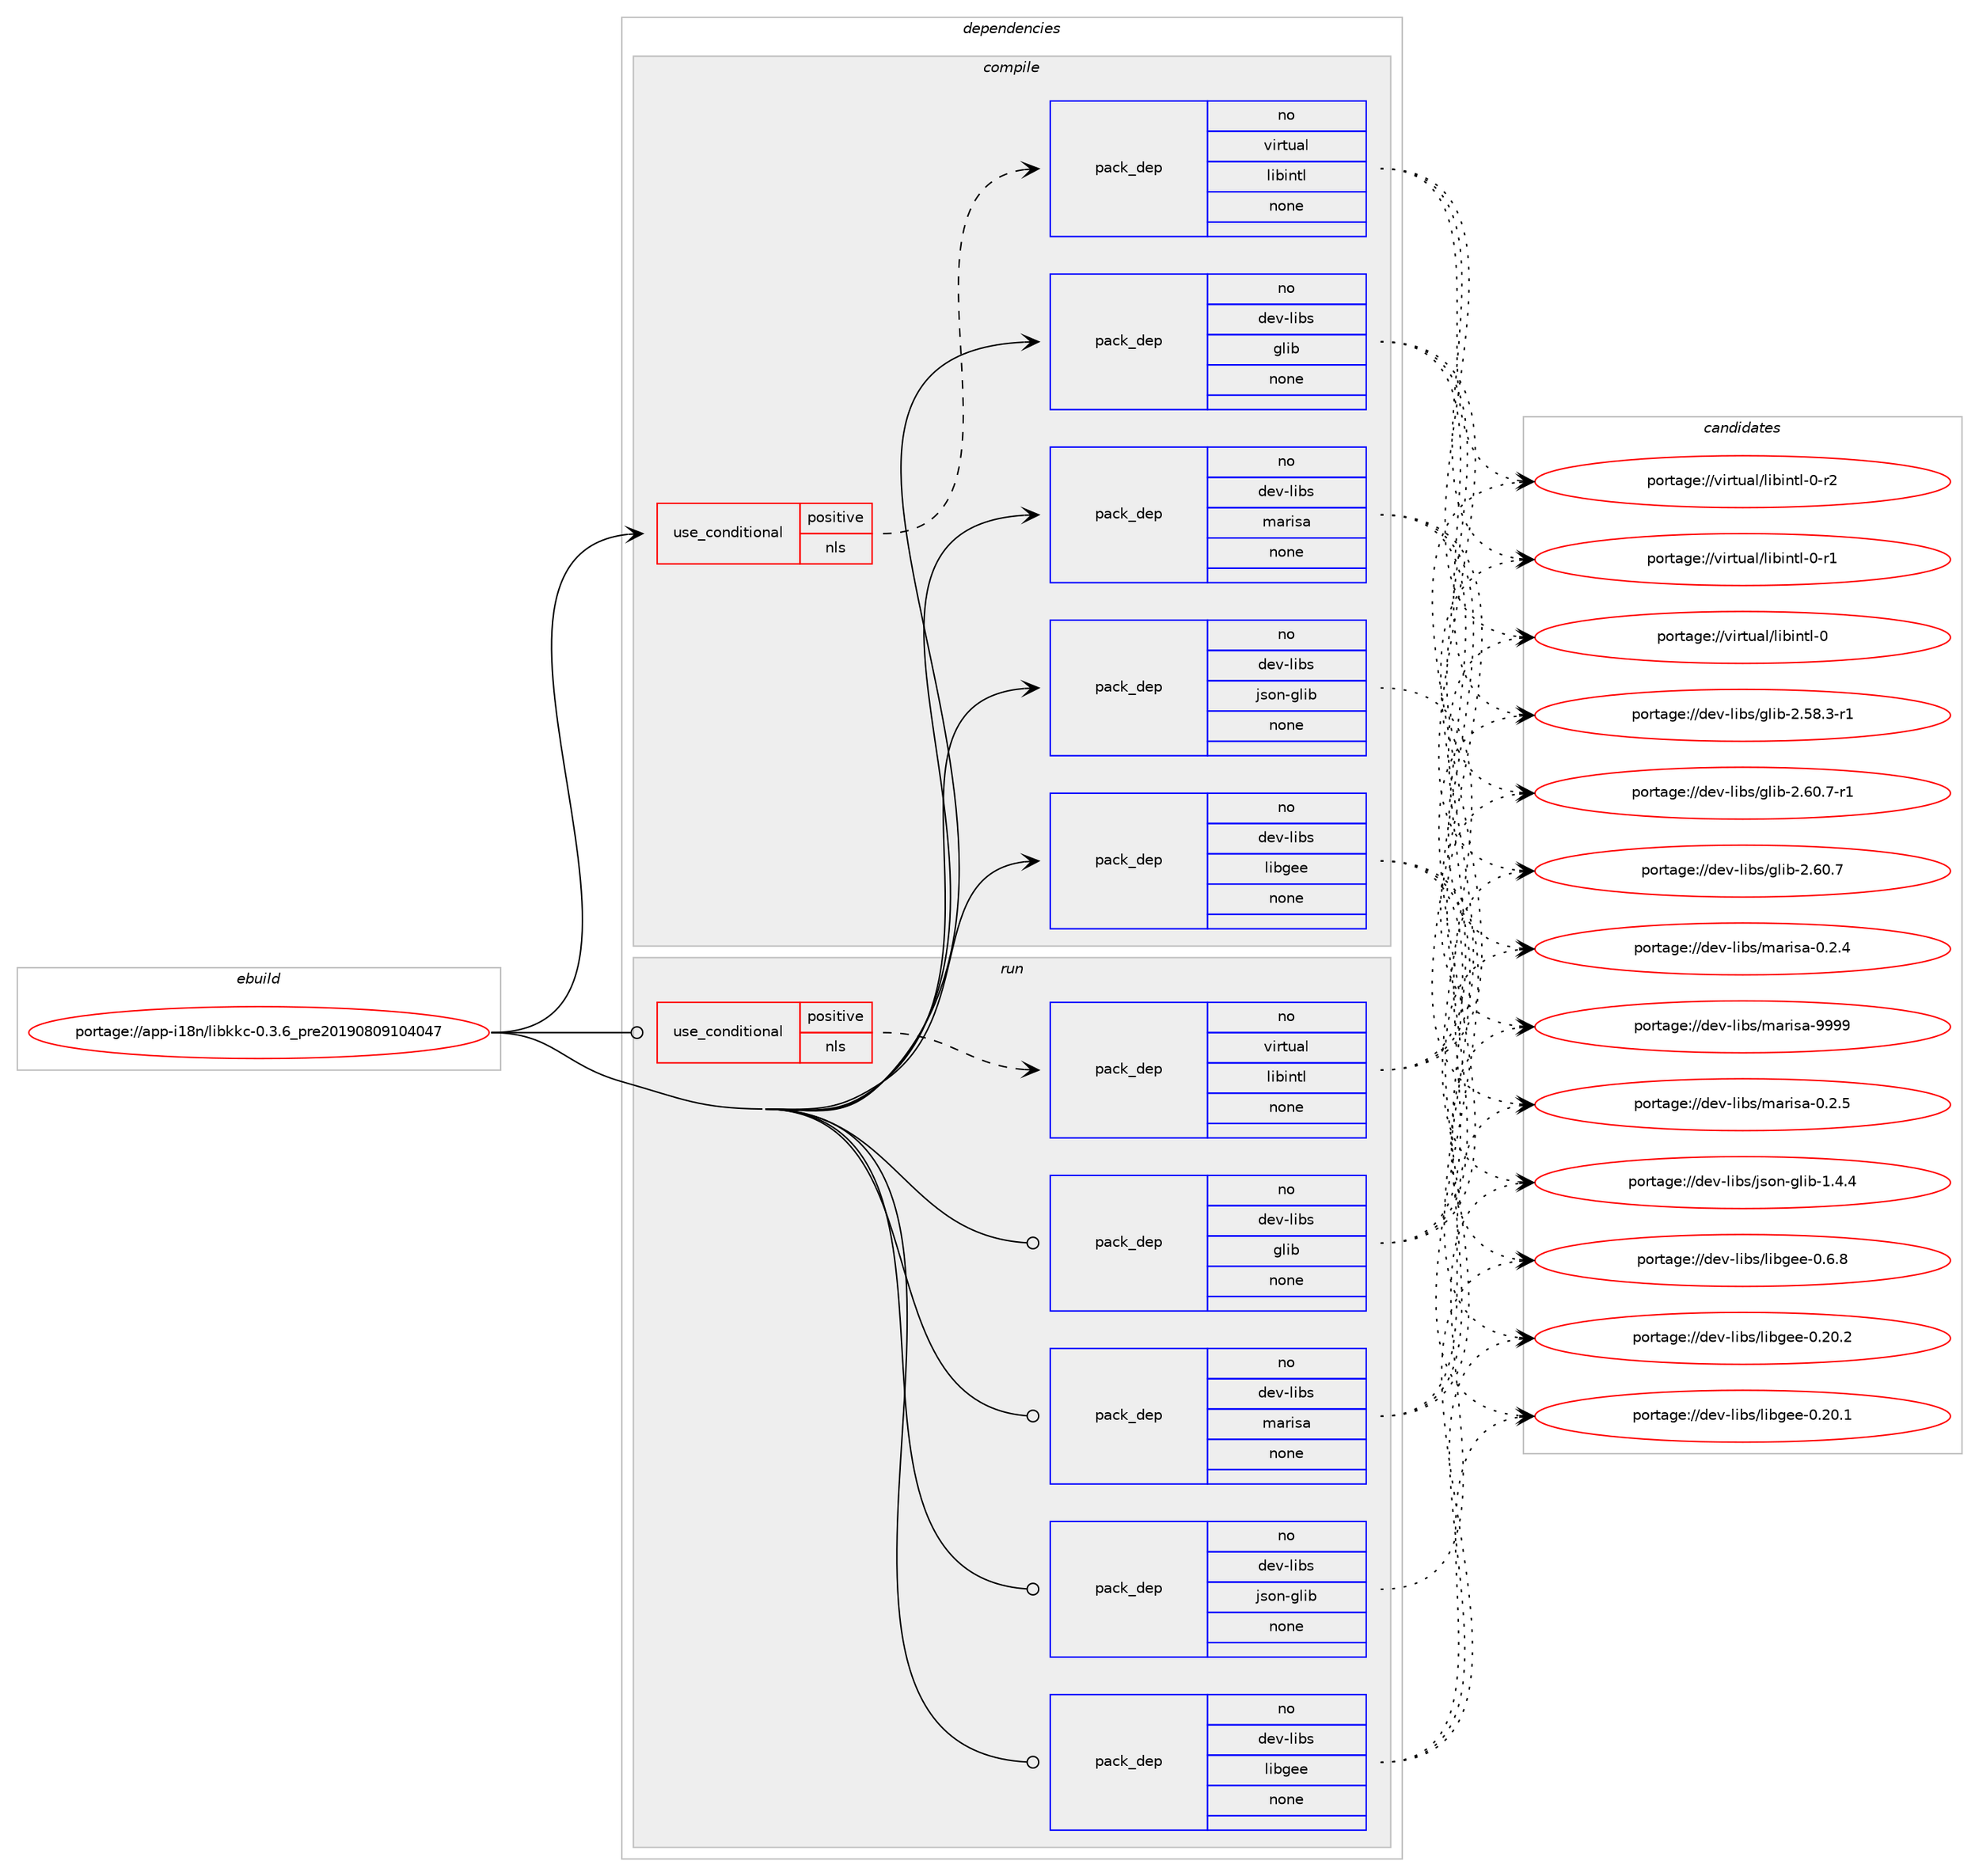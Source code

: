 digraph prolog {

# *************
# Graph options
# *************

newrank=true;
concentrate=true;
compound=true;
graph [rankdir=LR,fontname=Helvetica,fontsize=10,ranksep=1.5];#, ranksep=2.5, nodesep=0.2];
edge  [arrowhead=vee];
node  [fontname=Helvetica,fontsize=10];

# **********
# The ebuild
# **********

subgraph cluster_leftcol {
color=gray;
label=<<i>ebuild</i>>;
id [label="portage://app-i18n/libkkc-0.3.6_pre20190809104047", color=red, width=4, href="../app-i18n/libkkc-0.3.6_pre20190809104047.svg"];
}

# ****************
# The dependencies
# ****************

subgraph cluster_midcol {
color=gray;
label=<<i>dependencies</i>>;
subgraph cluster_compile {
fillcolor="#eeeeee";
style=filled;
label=<<i>compile</i>>;
subgraph cond144703 {
dependency617612 [label=<<TABLE BORDER="0" CELLBORDER="1" CELLSPACING="0" CELLPADDING="4"><TR><TD ROWSPAN="3" CELLPADDING="10">use_conditional</TD></TR><TR><TD>positive</TD></TR><TR><TD>nls</TD></TR></TABLE>>, shape=none, color=red];
subgraph pack464622 {
dependency617613 [label=<<TABLE BORDER="0" CELLBORDER="1" CELLSPACING="0" CELLPADDING="4" WIDTH="220"><TR><TD ROWSPAN="6" CELLPADDING="30">pack_dep</TD></TR><TR><TD WIDTH="110">no</TD></TR><TR><TD>virtual</TD></TR><TR><TD>libintl</TD></TR><TR><TD>none</TD></TR><TR><TD></TD></TR></TABLE>>, shape=none, color=blue];
}
dependency617612:e -> dependency617613:w [weight=20,style="dashed",arrowhead="vee"];
}
id:e -> dependency617612:w [weight=20,style="solid",arrowhead="vee"];
subgraph pack464623 {
dependency617614 [label=<<TABLE BORDER="0" CELLBORDER="1" CELLSPACING="0" CELLPADDING="4" WIDTH="220"><TR><TD ROWSPAN="6" CELLPADDING="30">pack_dep</TD></TR><TR><TD WIDTH="110">no</TD></TR><TR><TD>dev-libs</TD></TR><TR><TD>glib</TD></TR><TR><TD>none</TD></TR><TR><TD></TD></TR></TABLE>>, shape=none, color=blue];
}
id:e -> dependency617614:w [weight=20,style="solid",arrowhead="vee"];
subgraph pack464624 {
dependency617615 [label=<<TABLE BORDER="0" CELLBORDER="1" CELLSPACING="0" CELLPADDING="4" WIDTH="220"><TR><TD ROWSPAN="6" CELLPADDING="30">pack_dep</TD></TR><TR><TD WIDTH="110">no</TD></TR><TR><TD>dev-libs</TD></TR><TR><TD>json-glib</TD></TR><TR><TD>none</TD></TR><TR><TD></TD></TR></TABLE>>, shape=none, color=blue];
}
id:e -> dependency617615:w [weight=20,style="solid",arrowhead="vee"];
subgraph pack464625 {
dependency617616 [label=<<TABLE BORDER="0" CELLBORDER="1" CELLSPACING="0" CELLPADDING="4" WIDTH="220"><TR><TD ROWSPAN="6" CELLPADDING="30">pack_dep</TD></TR><TR><TD WIDTH="110">no</TD></TR><TR><TD>dev-libs</TD></TR><TR><TD>libgee</TD></TR><TR><TD>none</TD></TR><TR><TD></TD></TR></TABLE>>, shape=none, color=blue];
}
id:e -> dependency617616:w [weight=20,style="solid",arrowhead="vee"];
subgraph pack464626 {
dependency617617 [label=<<TABLE BORDER="0" CELLBORDER="1" CELLSPACING="0" CELLPADDING="4" WIDTH="220"><TR><TD ROWSPAN="6" CELLPADDING="30">pack_dep</TD></TR><TR><TD WIDTH="110">no</TD></TR><TR><TD>dev-libs</TD></TR><TR><TD>marisa</TD></TR><TR><TD>none</TD></TR><TR><TD></TD></TR></TABLE>>, shape=none, color=blue];
}
id:e -> dependency617617:w [weight=20,style="solid",arrowhead="vee"];
}
subgraph cluster_compileandrun {
fillcolor="#eeeeee";
style=filled;
label=<<i>compile and run</i>>;
}
subgraph cluster_run {
fillcolor="#eeeeee";
style=filled;
label=<<i>run</i>>;
subgraph cond144704 {
dependency617618 [label=<<TABLE BORDER="0" CELLBORDER="1" CELLSPACING="0" CELLPADDING="4"><TR><TD ROWSPAN="3" CELLPADDING="10">use_conditional</TD></TR><TR><TD>positive</TD></TR><TR><TD>nls</TD></TR></TABLE>>, shape=none, color=red];
subgraph pack464627 {
dependency617619 [label=<<TABLE BORDER="0" CELLBORDER="1" CELLSPACING="0" CELLPADDING="4" WIDTH="220"><TR><TD ROWSPAN="6" CELLPADDING="30">pack_dep</TD></TR><TR><TD WIDTH="110">no</TD></TR><TR><TD>virtual</TD></TR><TR><TD>libintl</TD></TR><TR><TD>none</TD></TR><TR><TD></TD></TR></TABLE>>, shape=none, color=blue];
}
dependency617618:e -> dependency617619:w [weight=20,style="dashed",arrowhead="vee"];
}
id:e -> dependency617618:w [weight=20,style="solid",arrowhead="odot"];
subgraph pack464628 {
dependency617620 [label=<<TABLE BORDER="0" CELLBORDER="1" CELLSPACING="0" CELLPADDING="4" WIDTH="220"><TR><TD ROWSPAN="6" CELLPADDING="30">pack_dep</TD></TR><TR><TD WIDTH="110">no</TD></TR><TR><TD>dev-libs</TD></TR><TR><TD>glib</TD></TR><TR><TD>none</TD></TR><TR><TD></TD></TR></TABLE>>, shape=none, color=blue];
}
id:e -> dependency617620:w [weight=20,style="solid",arrowhead="odot"];
subgraph pack464629 {
dependency617621 [label=<<TABLE BORDER="0" CELLBORDER="1" CELLSPACING="0" CELLPADDING="4" WIDTH="220"><TR><TD ROWSPAN="6" CELLPADDING="30">pack_dep</TD></TR><TR><TD WIDTH="110">no</TD></TR><TR><TD>dev-libs</TD></TR><TR><TD>json-glib</TD></TR><TR><TD>none</TD></TR><TR><TD></TD></TR></TABLE>>, shape=none, color=blue];
}
id:e -> dependency617621:w [weight=20,style="solid",arrowhead="odot"];
subgraph pack464630 {
dependency617622 [label=<<TABLE BORDER="0" CELLBORDER="1" CELLSPACING="0" CELLPADDING="4" WIDTH="220"><TR><TD ROWSPAN="6" CELLPADDING="30">pack_dep</TD></TR><TR><TD WIDTH="110">no</TD></TR><TR><TD>dev-libs</TD></TR><TR><TD>libgee</TD></TR><TR><TD>none</TD></TR><TR><TD></TD></TR></TABLE>>, shape=none, color=blue];
}
id:e -> dependency617622:w [weight=20,style="solid",arrowhead="odot"];
subgraph pack464631 {
dependency617623 [label=<<TABLE BORDER="0" CELLBORDER="1" CELLSPACING="0" CELLPADDING="4" WIDTH="220"><TR><TD ROWSPAN="6" CELLPADDING="30">pack_dep</TD></TR><TR><TD WIDTH="110">no</TD></TR><TR><TD>dev-libs</TD></TR><TR><TD>marisa</TD></TR><TR><TD>none</TD></TR><TR><TD></TD></TR></TABLE>>, shape=none, color=blue];
}
id:e -> dependency617623:w [weight=20,style="solid",arrowhead="odot"];
}
}

# **************
# The candidates
# **************

subgraph cluster_choices {
rank=same;
color=gray;
label=<<i>candidates</i>>;

subgraph choice464622 {
color=black;
nodesep=1;
choice11810511411611797108471081059810511011610845484511450 [label="portage://virtual/libintl-0-r2", color=red, width=4,href="../virtual/libintl-0-r2.svg"];
choice11810511411611797108471081059810511011610845484511449 [label="portage://virtual/libintl-0-r1", color=red, width=4,href="../virtual/libintl-0-r1.svg"];
choice1181051141161179710847108105981051101161084548 [label="portage://virtual/libintl-0", color=red, width=4,href="../virtual/libintl-0.svg"];
dependency617613:e -> choice11810511411611797108471081059810511011610845484511450:w [style=dotted,weight="100"];
dependency617613:e -> choice11810511411611797108471081059810511011610845484511449:w [style=dotted,weight="100"];
dependency617613:e -> choice1181051141161179710847108105981051101161084548:w [style=dotted,weight="100"];
}
subgraph choice464623 {
color=black;
nodesep=1;
choice10010111845108105981154710310810598455046544846554511449 [label="portage://dev-libs/glib-2.60.7-r1", color=red, width=4,href="../dev-libs/glib-2.60.7-r1.svg"];
choice1001011184510810598115471031081059845504654484655 [label="portage://dev-libs/glib-2.60.7", color=red, width=4,href="../dev-libs/glib-2.60.7.svg"];
choice10010111845108105981154710310810598455046535646514511449 [label="portage://dev-libs/glib-2.58.3-r1", color=red, width=4,href="../dev-libs/glib-2.58.3-r1.svg"];
dependency617614:e -> choice10010111845108105981154710310810598455046544846554511449:w [style=dotted,weight="100"];
dependency617614:e -> choice1001011184510810598115471031081059845504654484655:w [style=dotted,weight="100"];
dependency617614:e -> choice10010111845108105981154710310810598455046535646514511449:w [style=dotted,weight="100"];
}
subgraph choice464624 {
color=black;
nodesep=1;
choice1001011184510810598115471061151111104510310810598454946524652 [label="portage://dev-libs/json-glib-1.4.4", color=red, width=4,href="../dev-libs/json-glib-1.4.4.svg"];
dependency617615:e -> choice1001011184510810598115471061151111104510310810598454946524652:w [style=dotted,weight="100"];
}
subgraph choice464625 {
color=black;
nodesep=1;
choice10010111845108105981154710810598103101101454846544656 [label="portage://dev-libs/libgee-0.6.8", color=red, width=4,href="../dev-libs/libgee-0.6.8.svg"];
choice1001011184510810598115471081059810310110145484650484650 [label="portage://dev-libs/libgee-0.20.2", color=red, width=4,href="../dev-libs/libgee-0.20.2.svg"];
choice1001011184510810598115471081059810310110145484650484649 [label="portage://dev-libs/libgee-0.20.1", color=red, width=4,href="../dev-libs/libgee-0.20.1.svg"];
dependency617616:e -> choice10010111845108105981154710810598103101101454846544656:w [style=dotted,weight="100"];
dependency617616:e -> choice1001011184510810598115471081059810310110145484650484650:w [style=dotted,weight="100"];
dependency617616:e -> choice1001011184510810598115471081059810310110145484650484649:w [style=dotted,weight="100"];
}
subgraph choice464626 {
color=black;
nodesep=1;
choice10010111845108105981154710997114105115974557575757 [label="portage://dev-libs/marisa-9999", color=red, width=4,href="../dev-libs/marisa-9999.svg"];
choice1001011184510810598115471099711410511597454846504653 [label="portage://dev-libs/marisa-0.2.5", color=red, width=4,href="../dev-libs/marisa-0.2.5.svg"];
choice1001011184510810598115471099711410511597454846504652 [label="portage://dev-libs/marisa-0.2.4", color=red, width=4,href="../dev-libs/marisa-0.2.4.svg"];
dependency617617:e -> choice10010111845108105981154710997114105115974557575757:w [style=dotted,weight="100"];
dependency617617:e -> choice1001011184510810598115471099711410511597454846504653:w [style=dotted,weight="100"];
dependency617617:e -> choice1001011184510810598115471099711410511597454846504652:w [style=dotted,weight="100"];
}
subgraph choice464627 {
color=black;
nodesep=1;
choice11810511411611797108471081059810511011610845484511450 [label="portage://virtual/libintl-0-r2", color=red, width=4,href="../virtual/libintl-0-r2.svg"];
choice11810511411611797108471081059810511011610845484511449 [label="portage://virtual/libintl-0-r1", color=red, width=4,href="../virtual/libintl-0-r1.svg"];
choice1181051141161179710847108105981051101161084548 [label="portage://virtual/libintl-0", color=red, width=4,href="../virtual/libintl-0.svg"];
dependency617619:e -> choice11810511411611797108471081059810511011610845484511450:w [style=dotted,weight="100"];
dependency617619:e -> choice11810511411611797108471081059810511011610845484511449:w [style=dotted,weight="100"];
dependency617619:e -> choice1181051141161179710847108105981051101161084548:w [style=dotted,weight="100"];
}
subgraph choice464628 {
color=black;
nodesep=1;
choice10010111845108105981154710310810598455046544846554511449 [label="portage://dev-libs/glib-2.60.7-r1", color=red, width=4,href="../dev-libs/glib-2.60.7-r1.svg"];
choice1001011184510810598115471031081059845504654484655 [label="portage://dev-libs/glib-2.60.7", color=red, width=4,href="../dev-libs/glib-2.60.7.svg"];
choice10010111845108105981154710310810598455046535646514511449 [label="portage://dev-libs/glib-2.58.3-r1", color=red, width=4,href="../dev-libs/glib-2.58.3-r1.svg"];
dependency617620:e -> choice10010111845108105981154710310810598455046544846554511449:w [style=dotted,weight="100"];
dependency617620:e -> choice1001011184510810598115471031081059845504654484655:w [style=dotted,weight="100"];
dependency617620:e -> choice10010111845108105981154710310810598455046535646514511449:w [style=dotted,weight="100"];
}
subgraph choice464629 {
color=black;
nodesep=1;
choice1001011184510810598115471061151111104510310810598454946524652 [label="portage://dev-libs/json-glib-1.4.4", color=red, width=4,href="../dev-libs/json-glib-1.4.4.svg"];
dependency617621:e -> choice1001011184510810598115471061151111104510310810598454946524652:w [style=dotted,weight="100"];
}
subgraph choice464630 {
color=black;
nodesep=1;
choice10010111845108105981154710810598103101101454846544656 [label="portage://dev-libs/libgee-0.6.8", color=red, width=4,href="../dev-libs/libgee-0.6.8.svg"];
choice1001011184510810598115471081059810310110145484650484650 [label="portage://dev-libs/libgee-0.20.2", color=red, width=4,href="../dev-libs/libgee-0.20.2.svg"];
choice1001011184510810598115471081059810310110145484650484649 [label="portage://dev-libs/libgee-0.20.1", color=red, width=4,href="../dev-libs/libgee-0.20.1.svg"];
dependency617622:e -> choice10010111845108105981154710810598103101101454846544656:w [style=dotted,weight="100"];
dependency617622:e -> choice1001011184510810598115471081059810310110145484650484650:w [style=dotted,weight="100"];
dependency617622:e -> choice1001011184510810598115471081059810310110145484650484649:w [style=dotted,weight="100"];
}
subgraph choice464631 {
color=black;
nodesep=1;
choice10010111845108105981154710997114105115974557575757 [label="portage://dev-libs/marisa-9999", color=red, width=4,href="../dev-libs/marisa-9999.svg"];
choice1001011184510810598115471099711410511597454846504653 [label="portage://dev-libs/marisa-0.2.5", color=red, width=4,href="../dev-libs/marisa-0.2.5.svg"];
choice1001011184510810598115471099711410511597454846504652 [label="portage://dev-libs/marisa-0.2.4", color=red, width=4,href="../dev-libs/marisa-0.2.4.svg"];
dependency617623:e -> choice10010111845108105981154710997114105115974557575757:w [style=dotted,weight="100"];
dependency617623:e -> choice1001011184510810598115471099711410511597454846504653:w [style=dotted,weight="100"];
dependency617623:e -> choice1001011184510810598115471099711410511597454846504652:w [style=dotted,weight="100"];
}
}

}
